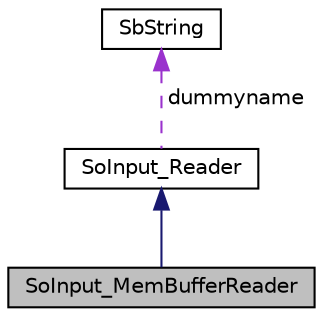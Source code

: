 digraph "SoInput_MemBufferReader"
{
 // LATEX_PDF_SIZE
  edge [fontname="Helvetica",fontsize="10",labelfontname="Helvetica",labelfontsize="10"];
  node [fontname="Helvetica",fontsize="10",shape=record];
  Node1 [label="SoInput_MemBufferReader",height=0.2,width=0.4,color="black", fillcolor="grey75", style="filled", fontcolor="black",tooltip=" "];
  Node2 -> Node1 [dir="back",color="midnightblue",fontsize="10",style="solid",fontname="Helvetica"];
  Node2 [label="SoInput_Reader",height=0.2,width=0.4,color="black", fillcolor="white", style="filled",URL="$classSoInput__Reader.html",tooltip=" "];
  Node3 -> Node2 [dir="back",color="darkorchid3",fontsize="10",style="dashed",label=" dummyname" ,fontname="Helvetica"];
  Node3 [label="SbString",height=0.2,width=0.4,color="black", fillcolor="white", style="filled",URL="$classSbString.html",tooltip="The SbString class is a string class with convenience functions for string operations."];
}
